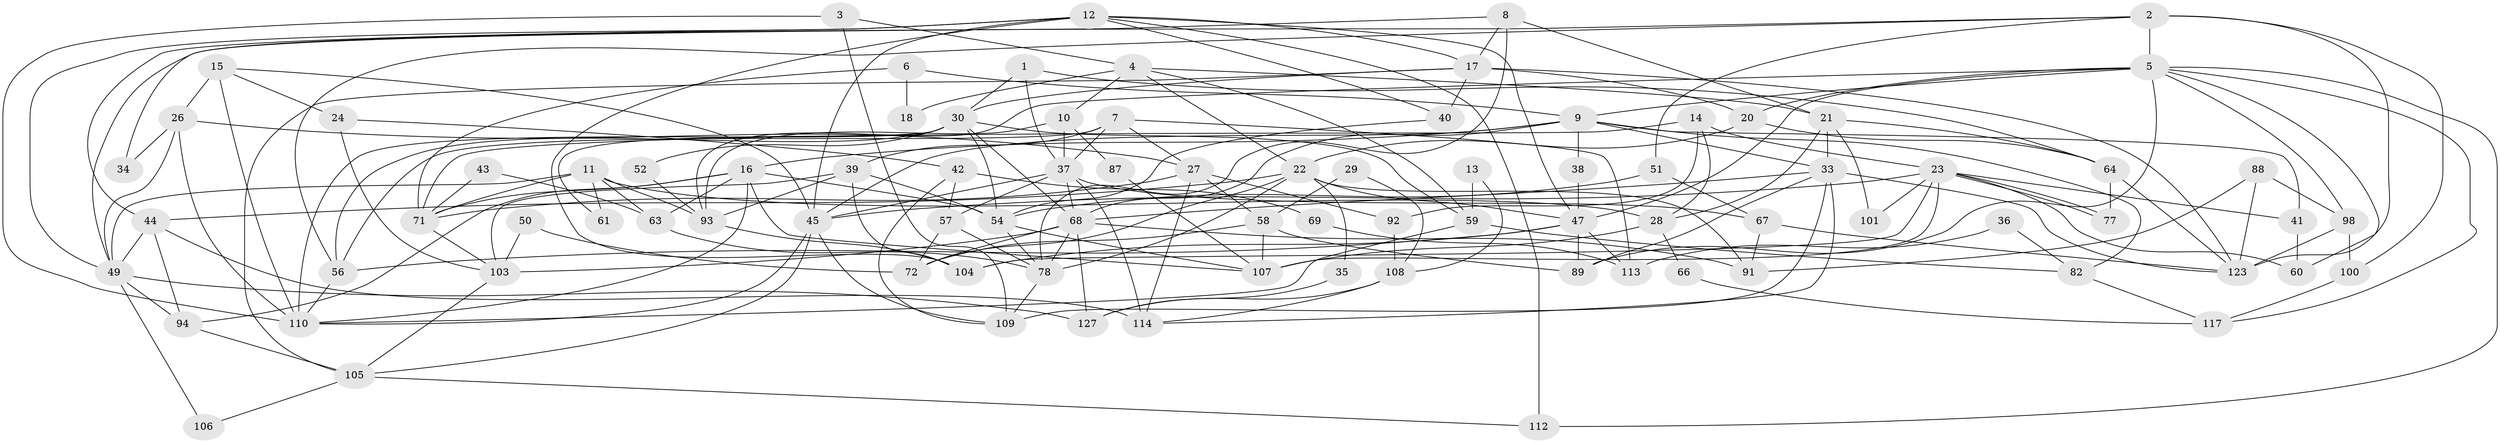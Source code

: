 // Generated by graph-tools (version 1.1) at 2025/24/03/03/25 07:24:00]
// undirected, 88 vertices, 207 edges
graph export_dot {
graph [start="1"]
  node [color=gray90,style=filled];
  1;
  2 [super="+116"];
  3;
  4 [super="+53"];
  5 [super="+85"];
  6;
  7 [super="+73"];
  8 [super="+19"];
  9 [super="+31"];
  10 [super="+32"];
  11;
  12 [super="+83"];
  13;
  14 [super="+62"];
  15 [super="+25"];
  16 [super="+111"];
  17 [super="+115"];
  18;
  20 [super="+65"];
  21 [super="+84"];
  22 [super="+96"];
  23 [super="+79"];
  24;
  26 [super="+74"];
  27 [super="+126"];
  28 [super="+75"];
  29;
  30 [super="+99"];
  33 [super="+81"];
  34;
  35;
  36;
  37 [super="+119"];
  38;
  39 [super="+55"];
  40;
  41;
  42;
  43;
  44 [super="+46"];
  45;
  47 [super="+48"];
  49 [super="+86"];
  50;
  51;
  52;
  54 [super="+76"];
  56 [super="+97"];
  57;
  58 [super="+125"];
  59;
  60 [super="+95"];
  61;
  63;
  64 [super="+70"];
  66;
  67;
  68 [super="+90"];
  69;
  71 [super="+102"];
  72;
  77;
  78 [super="+80"];
  82;
  87;
  88;
  89;
  91;
  92;
  93 [super="+121"];
  94;
  98;
  100;
  101;
  103 [super="+124"];
  104 [super="+122"];
  105 [super="+120"];
  106;
  107;
  108;
  109;
  110 [super="+118"];
  112;
  113;
  114;
  117;
  123;
  127;
  1 -- 37;
  1 -- 64;
  1 -- 30;
  2 -- 123 [weight=2];
  2 -- 100;
  2 -- 51;
  2 -- 5;
  2 -- 56;
  2 -- 49;
  3 -- 109;
  3 -- 110;
  3 -- 4;
  4 -- 59;
  4 -- 21;
  4 -- 18;
  4 -- 22;
  4 -- 10;
  5 -- 20;
  5 -- 89;
  5 -- 98;
  5 -- 117;
  5 -- 112;
  5 -- 60;
  5 -- 47;
  5 -- 9;
  5 -- 93;
  6 -- 18;
  6 -- 9;
  6 -- 71;
  7 -- 37;
  7 -- 39;
  7 -- 27;
  7 -- 56;
  7 -- 113;
  8 -- 21;
  8 -- 34;
  8 -- 78;
  8 -- 17;
  9 -- 33;
  9 -- 38;
  9 -- 41;
  9 -- 82;
  9 -- 45;
  9 -- 68;
  9 -- 16;
  10 -- 37;
  10 -- 93 [weight=2];
  10 -- 87;
  11 -- 49;
  11 -- 61;
  11 -- 63;
  11 -- 71;
  11 -- 93;
  11 -- 28;
  12 -- 40;
  12 -- 44;
  12 -- 17;
  12 -- 112;
  12 -- 104;
  12 -- 45;
  12 -- 47;
  12 -- 49;
  13 -- 108;
  13 -- 59;
  14 -- 92;
  14 -- 28;
  14 -- 71;
  14 -- 23;
  15 -- 110 [weight=2];
  15 -- 24;
  15 -- 26;
  15 -- 45;
  16 -- 107;
  16 -- 63;
  16 -- 94;
  16 -- 71;
  16 -- 110;
  16 -- 54;
  17 -- 30;
  17 -- 40;
  17 -- 123;
  17 -- 105;
  17 -- 20;
  20 -- 64;
  20 -- 22;
  21 -- 28;
  21 -- 33;
  21 -- 64;
  21 -- 101;
  22 -- 35;
  22 -- 44;
  22 -- 78;
  22 -- 72;
  22 -- 91;
  22 -- 47;
  23 -- 77;
  23 -- 77;
  23 -- 107;
  23 -- 41;
  23 -- 45;
  23 -- 101;
  23 -- 104;
  23 -- 60;
  24 -- 103;
  24 -- 42;
  26 -- 34;
  26 -- 49;
  26 -- 27;
  26 -- 110;
  27 -- 114;
  27 -- 92;
  27 -- 58;
  27 -- 71;
  28 -- 66 [weight=2];
  28 -- 107 [weight=2];
  29 -- 108;
  29 -- 58;
  30 -- 59;
  30 -- 68;
  30 -- 61;
  30 -- 110;
  30 -- 52;
  30 -- 56;
  30 -- 54;
  33 -- 89;
  33 -- 114;
  33 -- 68;
  33 -- 123;
  33 -- 109;
  35 -- 127;
  36 -- 113;
  36 -- 82;
  37 -- 67;
  37 -- 114;
  37 -- 68;
  37 -- 57;
  37 -- 45;
  38 -- 47;
  39 -- 93;
  39 -- 54;
  39 -- 104;
  39 -- 103;
  40 -- 54;
  41 -- 60;
  42 -- 57;
  42 -- 109;
  42 -- 69;
  43 -- 71;
  43 -- 63;
  44 -- 114;
  44 -- 94;
  44 -- 49;
  45 -- 109;
  45 -- 110;
  45 -- 105;
  47 -- 89;
  47 -- 113;
  47 -- 56;
  47 -- 104;
  49 -- 106;
  49 -- 94;
  49 -- 127;
  50 -- 72;
  50 -- 103;
  51 -- 54;
  51 -- 67;
  52 -- 93;
  54 -- 78;
  54 -- 107;
  56 -- 110;
  57 -- 78;
  57 -- 72;
  58 -- 107;
  58 -- 72;
  58 -- 89;
  59 -- 110;
  59 -- 82;
  63 -- 78;
  64 -- 77;
  64 -- 123;
  66 -- 117;
  67 -- 123;
  67 -- 91;
  68 -- 91;
  68 -- 72;
  68 -- 103;
  68 -- 78;
  68 -- 127;
  69 -- 113;
  71 -- 103;
  78 -- 109;
  82 -- 117;
  87 -- 107;
  88 -- 91;
  88 -- 123;
  88 -- 98;
  92 -- 108;
  93 -- 104;
  94 -- 105;
  98 -- 100;
  98 -- 123;
  100 -- 117;
  103 -- 105;
  105 -- 106;
  105 -- 112;
  108 -- 127;
  108 -- 114;
}
